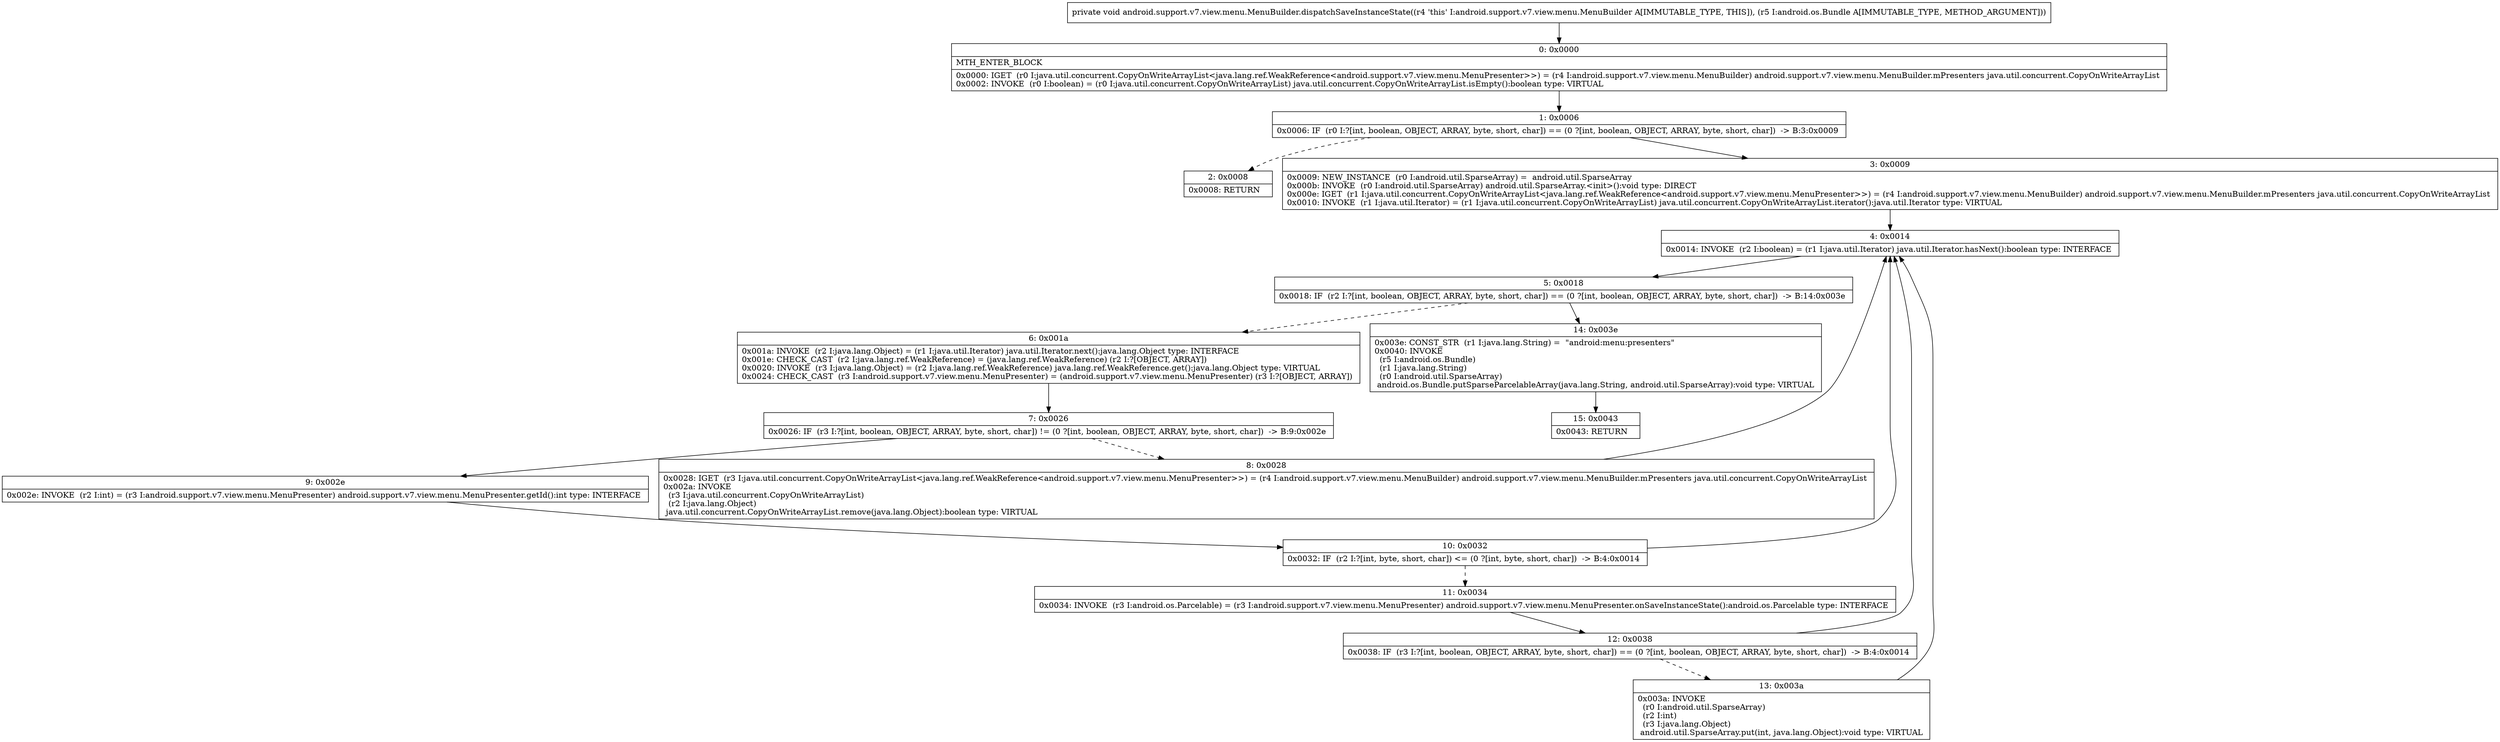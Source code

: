 digraph "CFG forandroid.support.v7.view.menu.MenuBuilder.dispatchSaveInstanceState(Landroid\/os\/Bundle;)V" {
Node_0 [shape=record,label="{0\:\ 0x0000|MTH_ENTER_BLOCK\l|0x0000: IGET  (r0 I:java.util.concurrent.CopyOnWriteArrayList\<java.lang.ref.WeakReference\<android.support.v7.view.menu.MenuPresenter\>\>) = (r4 I:android.support.v7.view.menu.MenuBuilder) android.support.v7.view.menu.MenuBuilder.mPresenters java.util.concurrent.CopyOnWriteArrayList \l0x0002: INVOKE  (r0 I:boolean) = (r0 I:java.util.concurrent.CopyOnWriteArrayList) java.util.concurrent.CopyOnWriteArrayList.isEmpty():boolean type: VIRTUAL \l}"];
Node_1 [shape=record,label="{1\:\ 0x0006|0x0006: IF  (r0 I:?[int, boolean, OBJECT, ARRAY, byte, short, char]) == (0 ?[int, boolean, OBJECT, ARRAY, byte, short, char])  \-\> B:3:0x0009 \l}"];
Node_2 [shape=record,label="{2\:\ 0x0008|0x0008: RETURN   \l}"];
Node_3 [shape=record,label="{3\:\ 0x0009|0x0009: NEW_INSTANCE  (r0 I:android.util.SparseArray) =  android.util.SparseArray \l0x000b: INVOKE  (r0 I:android.util.SparseArray) android.util.SparseArray.\<init\>():void type: DIRECT \l0x000e: IGET  (r1 I:java.util.concurrent.CopyOnWriteArrayList\<java.lang.ref.WeakReference\<android.support.v7.view.menu.MenuPresenter\>\>) = (r4 I:android.support.v7.view.menu.MenuBuilder) android.support.v7.view.menu.MenuBuilder.mPresenters java.util.concurrent.CopyOnWriteArrayList \l0x0010: INVOKE  (r1 I:java.util.Iterator) = (r1 I:java.util.concurrent.CopyOnWriteArrayList) java.util.concurrent.CopyOnWriteArrayList.iterator():java.util.Iterator type: VIRTUAL \l}"];
Node_4 [shape=record,label="{4\:\ 0x0014|0x0014: INVOKE  (r2 I:boolean) = (r1 I:java.util.Iterator) java.util.Iterator.hasNext():boolean type: INTERFACE \l}"];
Node_5 [shape=record,label="{5\:\ 0x0018|0x0018: IF  (r2 I:?[int, boolean, OBJECT, ARRAY, byte, short, char]) == (0 ?[int, boolean, OBJECT, ARRAY, byte, short, char])  \-\> B:14:0x003e \l}"];
Node_6 [shape=record,label="{6\:\ 0x001a|0x001a: INVOKE  (r2 I:java.lang.Object) = (r1 I:java.util.Iterator) java.util.Iterator.next():java.lang.Object type: INTERFACE \l0x001e: CHECK_CAST  (r2 I:java.lang.ref.WeakReference) = (java.lang.ref.WeakReference) (r2 I:?[OBJECT, ARRAY]) \l0x0020: INVOKE  (r3 I:java.lang.Object) = (r2 I:java.lang.ref.WeakReference) java.lang.ref.WeakReference.get():java.lang.Object type: VIRTUAL \l0x0024: CHECK_CAST  (r3 I:android.support.v7.view.menu.MenuPresenter) = (android.support.v7.view.menu.MenuPresenter) (r3 I:?[OBJECT, ARRAY]) \l}"];
Node_7 [shape=record,label="{7\:\ 0x0026|0x0026: IF  (r3 I:?[int, boolean, OBJECT, ARRAY, byte, short, char]) != (0 ?[int, boolean, OBJECT, ARRAY, byte, short, char])  \-\> B:9:0x002e \l}"];
Node_8 [shape=record,label="{8\:\ 0x0028|0x0028: IGET  (r3 I:java.util.concurrent.CopyOnWriteArrayList\<java.lang.ref.WeakReference\<android.support.v7.view.menu.MenuPresenter\>\>) = (r4 I:android.support.v7.view.menu.MenuBuilder) android.support.v7.view.menu.MenuBuilder.mPresenters java.util.concurrent.CopyOnWriteArrayList \l0x002a: INVOKE  \l  (r3 I:java.util.concurrent.CopyOnWriteArrayList)\l  (r2 I:java.lang.Object)\l java.util.concurrent.CopyOnWriteArrayList.remove(java.lang.Object):boolean type: VIRTUAL \l}"];
Node_9 [shape=record,label="{9\:\ 0x002e|0x002e: INVOKE  (r2 I:int) = (r3 I:android.support.v7.view.menu.MenuPresenter) android.support.v7.view.menu.MenuPresenter.getId():int type: INTERFACE \l}"];
Node_10 [shape=record,label="{10\:\ 0x0032|0x0032: IF  (r2 I:?[int, byte, short, char]) \<= (0 ?[int, byte, short, char])  \-\> B:4:0x0014 \l}"];
Node_11 [shape=record,label="{11\:\ 0x0034|0x0034: INVOKE  (r3 I:android.os.Parcelable) = (r3 I:android.support.v7.view.menu.MenuPresenter) android.support.v7.view.menu.MenuPresenter.onSaveInstanceState():android.os.Parcelable type: INTERFACE \l}"];
Node_12 [shape=record,label="{12\:\ 0x0038|0x0038: IF  (r3 I:?[int, boolean, OBJECT, ARRAY, byte, short, char]) == (0 ?[int, boolean, OBJECT, ARRAY, byte, short, char])  \-\> B:4:0x0014 \l}"];
Node_13 [shape=record,label="{13\:\ 0x003a|0x003a: INVOKE  \l  (r0 I:android.util.SparseArray)\l  (r2 I:int)\l  (r3 I:java.lang.Object)\l android.util.SparseArray.put(int, java.lang.Object):void type: VIRTUAL \l}"];
Node_14 [shape=record,label="{14\:\ 0x003e|0x003e: CONST_STR  (r1 I:java.lang.String) =  \"android:menu:presenters\" \l0x0040: INVOKE  \l  (r5 I:android.os.Bundle)\l  (r1 I:java.lang.String)\l  (r0 I:android.util.SparseArray)\l android.os.Bundle.putSparseParcelableArray(java.lang.String, android.util.SparseArray):void type: VIRTUAL \l}"];
Node_15 [shape=record,label="{15\:\ 0x0043|0x0043: RETURN   \l}"];
MethodNode[shape=record,label="{private void android.support.v7.view.menu.MenuBuilder.dispatchSaveInstanceState((r4 'this' I:android.support.v7.view.menu.MenuBuilder A[IMMUTABLE_TYPE, THIS]), (r5 I:android.os.Bundle A[IMMUTABLE_TYPE, METHOD_ARGUMENT])) }"];
MethodNode -> Node_0;
Node_0 -> Node_1;
Node_1 -> Node_2[style=dashed];
Node_1 -> Node_3;
Node_3 -> Node_4;
Node_4 -> Node_5;
Node_5 -> Node_6[style=dashed];
Node_5 -> Node_14;
Node_6 -> Node_7;
Node_7 -> Node_8[style=dashed];
Node_7 -> Node_9;
Node_8 -> Node_4;
Node_9 -> Node_10;
Node_10 -> Node_4;
Node_10 -> Node_11[style=dashed];
Node_11 -> Node_12;
Node_12 -> Node_4;
Node_12 -> Node_13[style=dashed];
Node_13 -> Node_4;
Node_14 -> Node_15;
}

